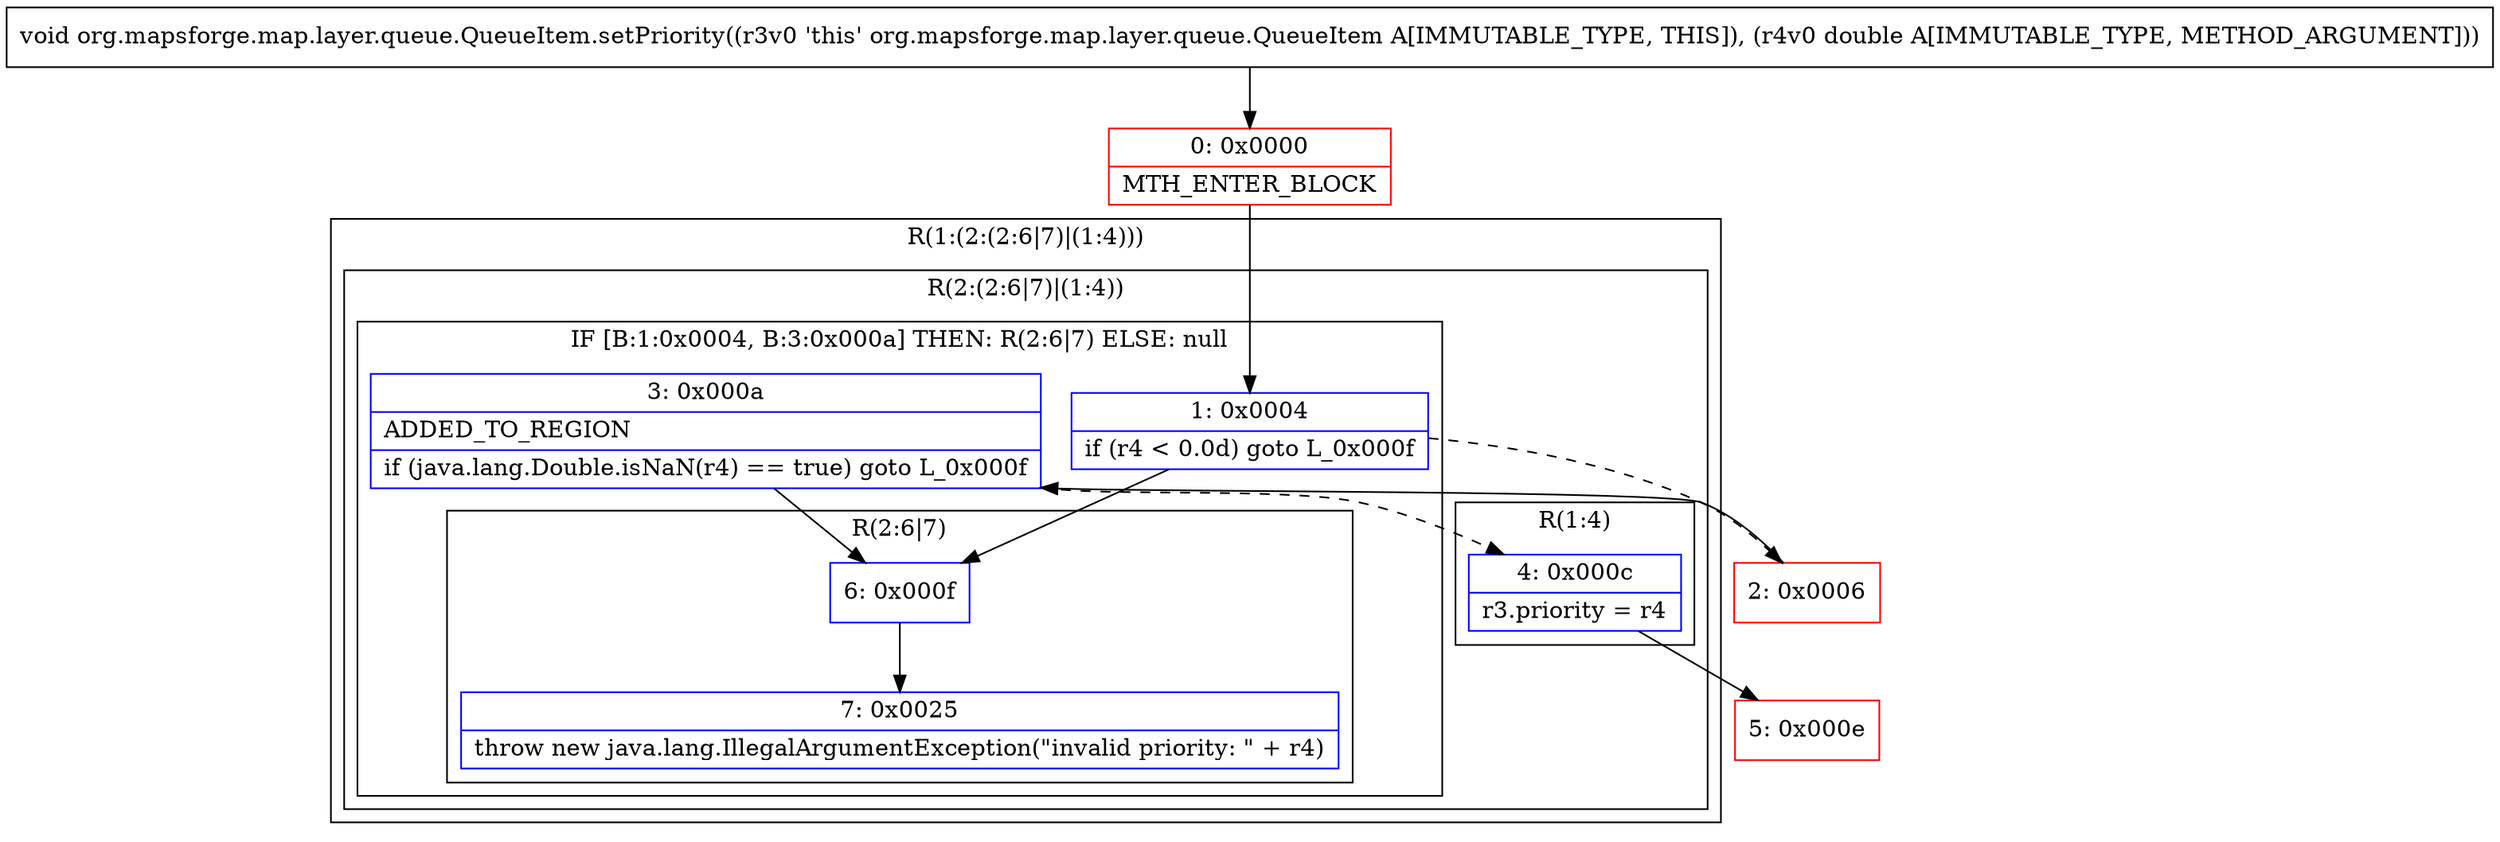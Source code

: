 digraph "CFG fororg.mapsforge.map.layer.queue.QueueItem.setPriority(D)V" {
subgraph cluster_Region_625487151 {
label = "R(1:(2:(2:6|7)|(1:4)))";
node [shape=record,color=blue];
subgraph cluster_Region_1083819439 {
label = "R(2:(2:6|7)|(1:4))";
node [shape=record,color=blue];
subgraph cluster_IfRegion_766030494 {
label = "IF [B:1:0x0004, B:3:0x000a] THEN: R(2:6|7) ELSE: null";
node [shape=record,color=blue];
Node_1 [shape=record,label="{1\:\ 0x0004|if (r4 \< 0.0d) goto L_0x000f\l}"];
Node_3 [shape=record,label="{3\:\ 0x000a|ADDED_TO_REGION\l|if (java.lang.Double.isNaN(r4) == true) goto L_0x000f\l}"];
subgraph cluster_Region_1537392418 {
label = "R(2:6|7)";
node [shape=record,color=blue];
Node_6 [shape=record,label="{6\:\ 0x000f}"];
Node_7 [shape=record,label="{7\:\ 0x0025|throw new java.lang.IllegalArgumentException(\"invalid priority: \" + r4)\l}"];
}
}
subgraph cluster_Region_1063764012 {
label = "R(1:4)";
node [shape=record,color=blue];
Node_4 [shape=record,label="{4\:\ 0x000c|r3.priority = r4\l}"];
}
}
}
Node_0 [shape=record,color=red,label="{0\:\ 0x0000|MTH_ENTER_BLOCK\l}"];
Node_2 [shape=record,color=red,label="{2\:\ 0x0006}"];
Node_5 [shape=record,color=red,label="{5\:\ 0x000e}"];
MethodNode[shape=record,label="{void org.mapsforge.map.layer.queue.QueueItem.setPriority((r3v0 'this' org.mapsforge.map.layer.queue.QueueItem A[IMMUTABLE_TYPE, THIS]), (r4v0 double A[IMMUTABLE_TYPE, METHOD_ARGUMENT])) }"];
MethodNode -> Node_0;
Node_1 -> Node_2[style=dashed];
Node_1 -> Node_6;
Node_3 -> Node_4[style=dashed];
Node_3 -> Node_6;
Node_6 -> Node_7;
Node_4 -> Node_5;
Node_0 -> Node_1;
Node_2 -> Node_3;
}

